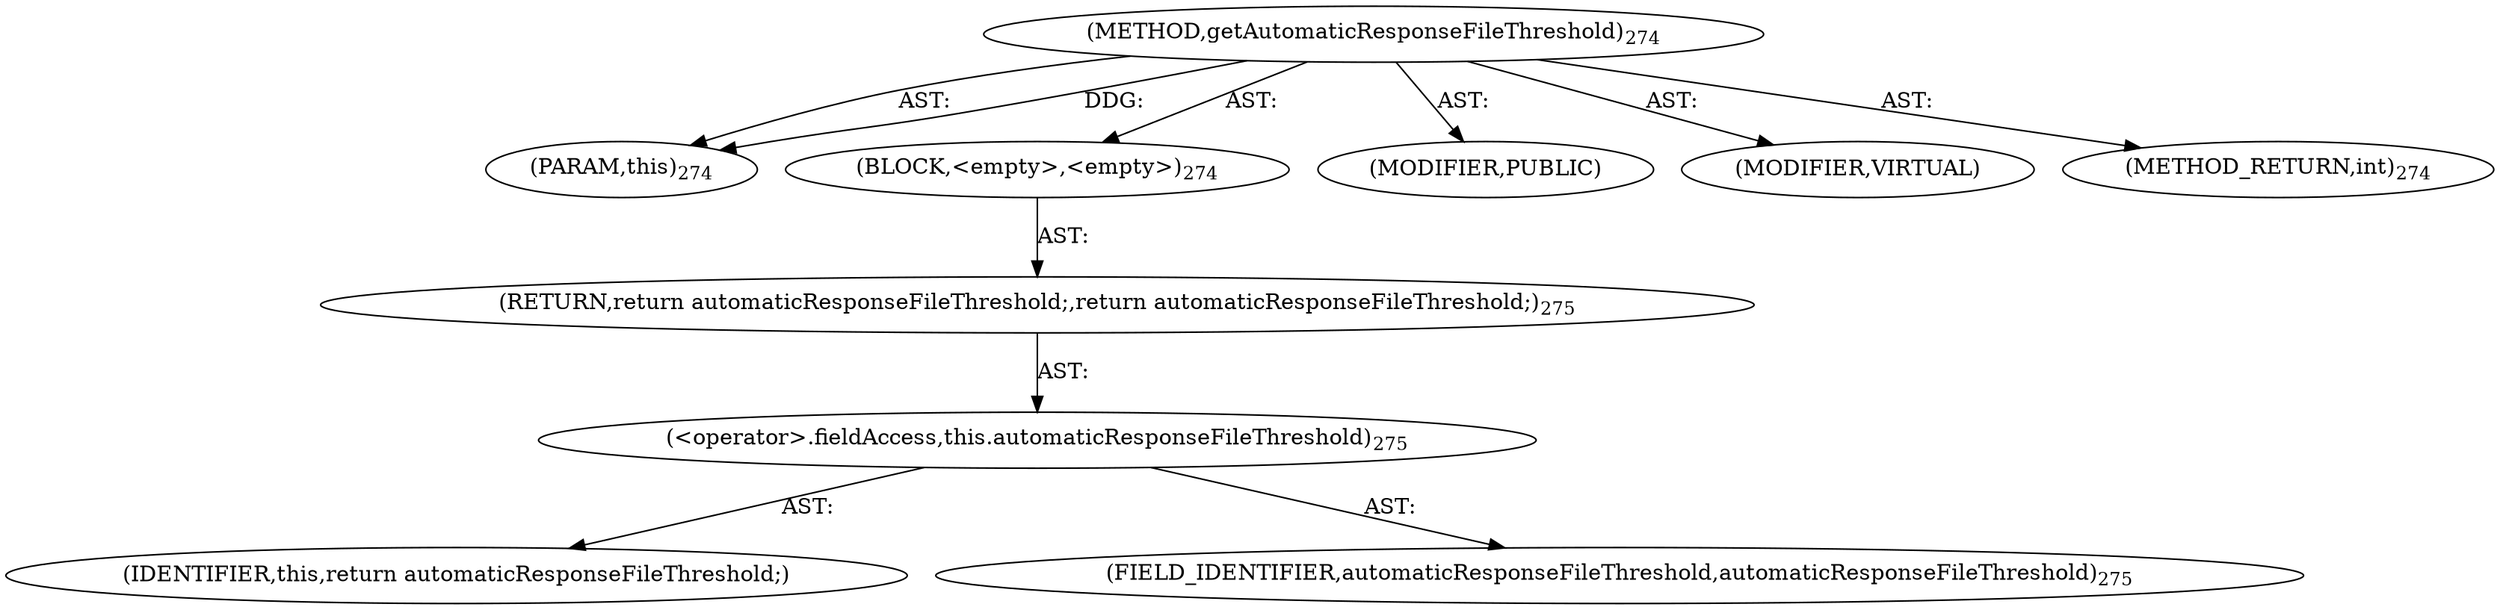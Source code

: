 digraph "getAutomaticResponseFileThreshold" {  
"111669149707" [label = <(METHOD,getAutomaticResponseFileThreshold)<SUB>274</SUB>> ]
"115964117017" [label = <(PARAM,this)<SUB>274</SUB>> ]
"25769803789" [label = <(BLOCK,&lt;empty&gt;,&lt;empty&gt;)<SUB>274</SUB>> ]
"146028888066" [label = <(RETURN,return automaticResponseFileThreshold;,return automaticResponseFileThreshold;)<SUB>275</SUB>> ]
"30064771125" [label = <(&lt;operator&gt;.fieldAccess,this.automaticResponseFileThreshold)<SUB>275</SUB>> ]
"68719476778" [label = <(IDENTIFIER,this,return automaticResponseFileThreshold;)> ]
"55834574869" [label = <(FIELD_IDENTIFIER,automaticResponseFileThreshold,automaticResponseFileThreshold)<SUB>275</SUB>> ]
"133143986209" [label = <(MODIFIER,PUBLIC)> ]
"133143986210" [label = <(MODIFIER,VIRTUAL)> ]
"128849018891" [label = <(METHOD_RETURN,int)<SUB>274</SUB>> ]
  "111669149707" -> "115964117017"  [ label = "AST: "] 
  "111669149707" -> "25769803789"  [ label = "AST: "] 
  "111669149707" -> "133143986209"  [ label = "AST: "] 
  "111669149707" -> "133143986210"  [ label = "AST: "] 
  "111669149707" -> "128849018891"  [ label = "AST: "] 
  "25769803789" -> "146028888066"  [ label = "AST: "] 
  "146028888066" -> "30064771125"  [ label = "AST: "] 
  "30064771125" -> "68719476778"  [ label = "AST: "] 
  "30064771125" -> "55834574869"  [ label = "AST: "] 
  "111669149707" -> "115964117017"  [ label = "DDG: "] 
}
